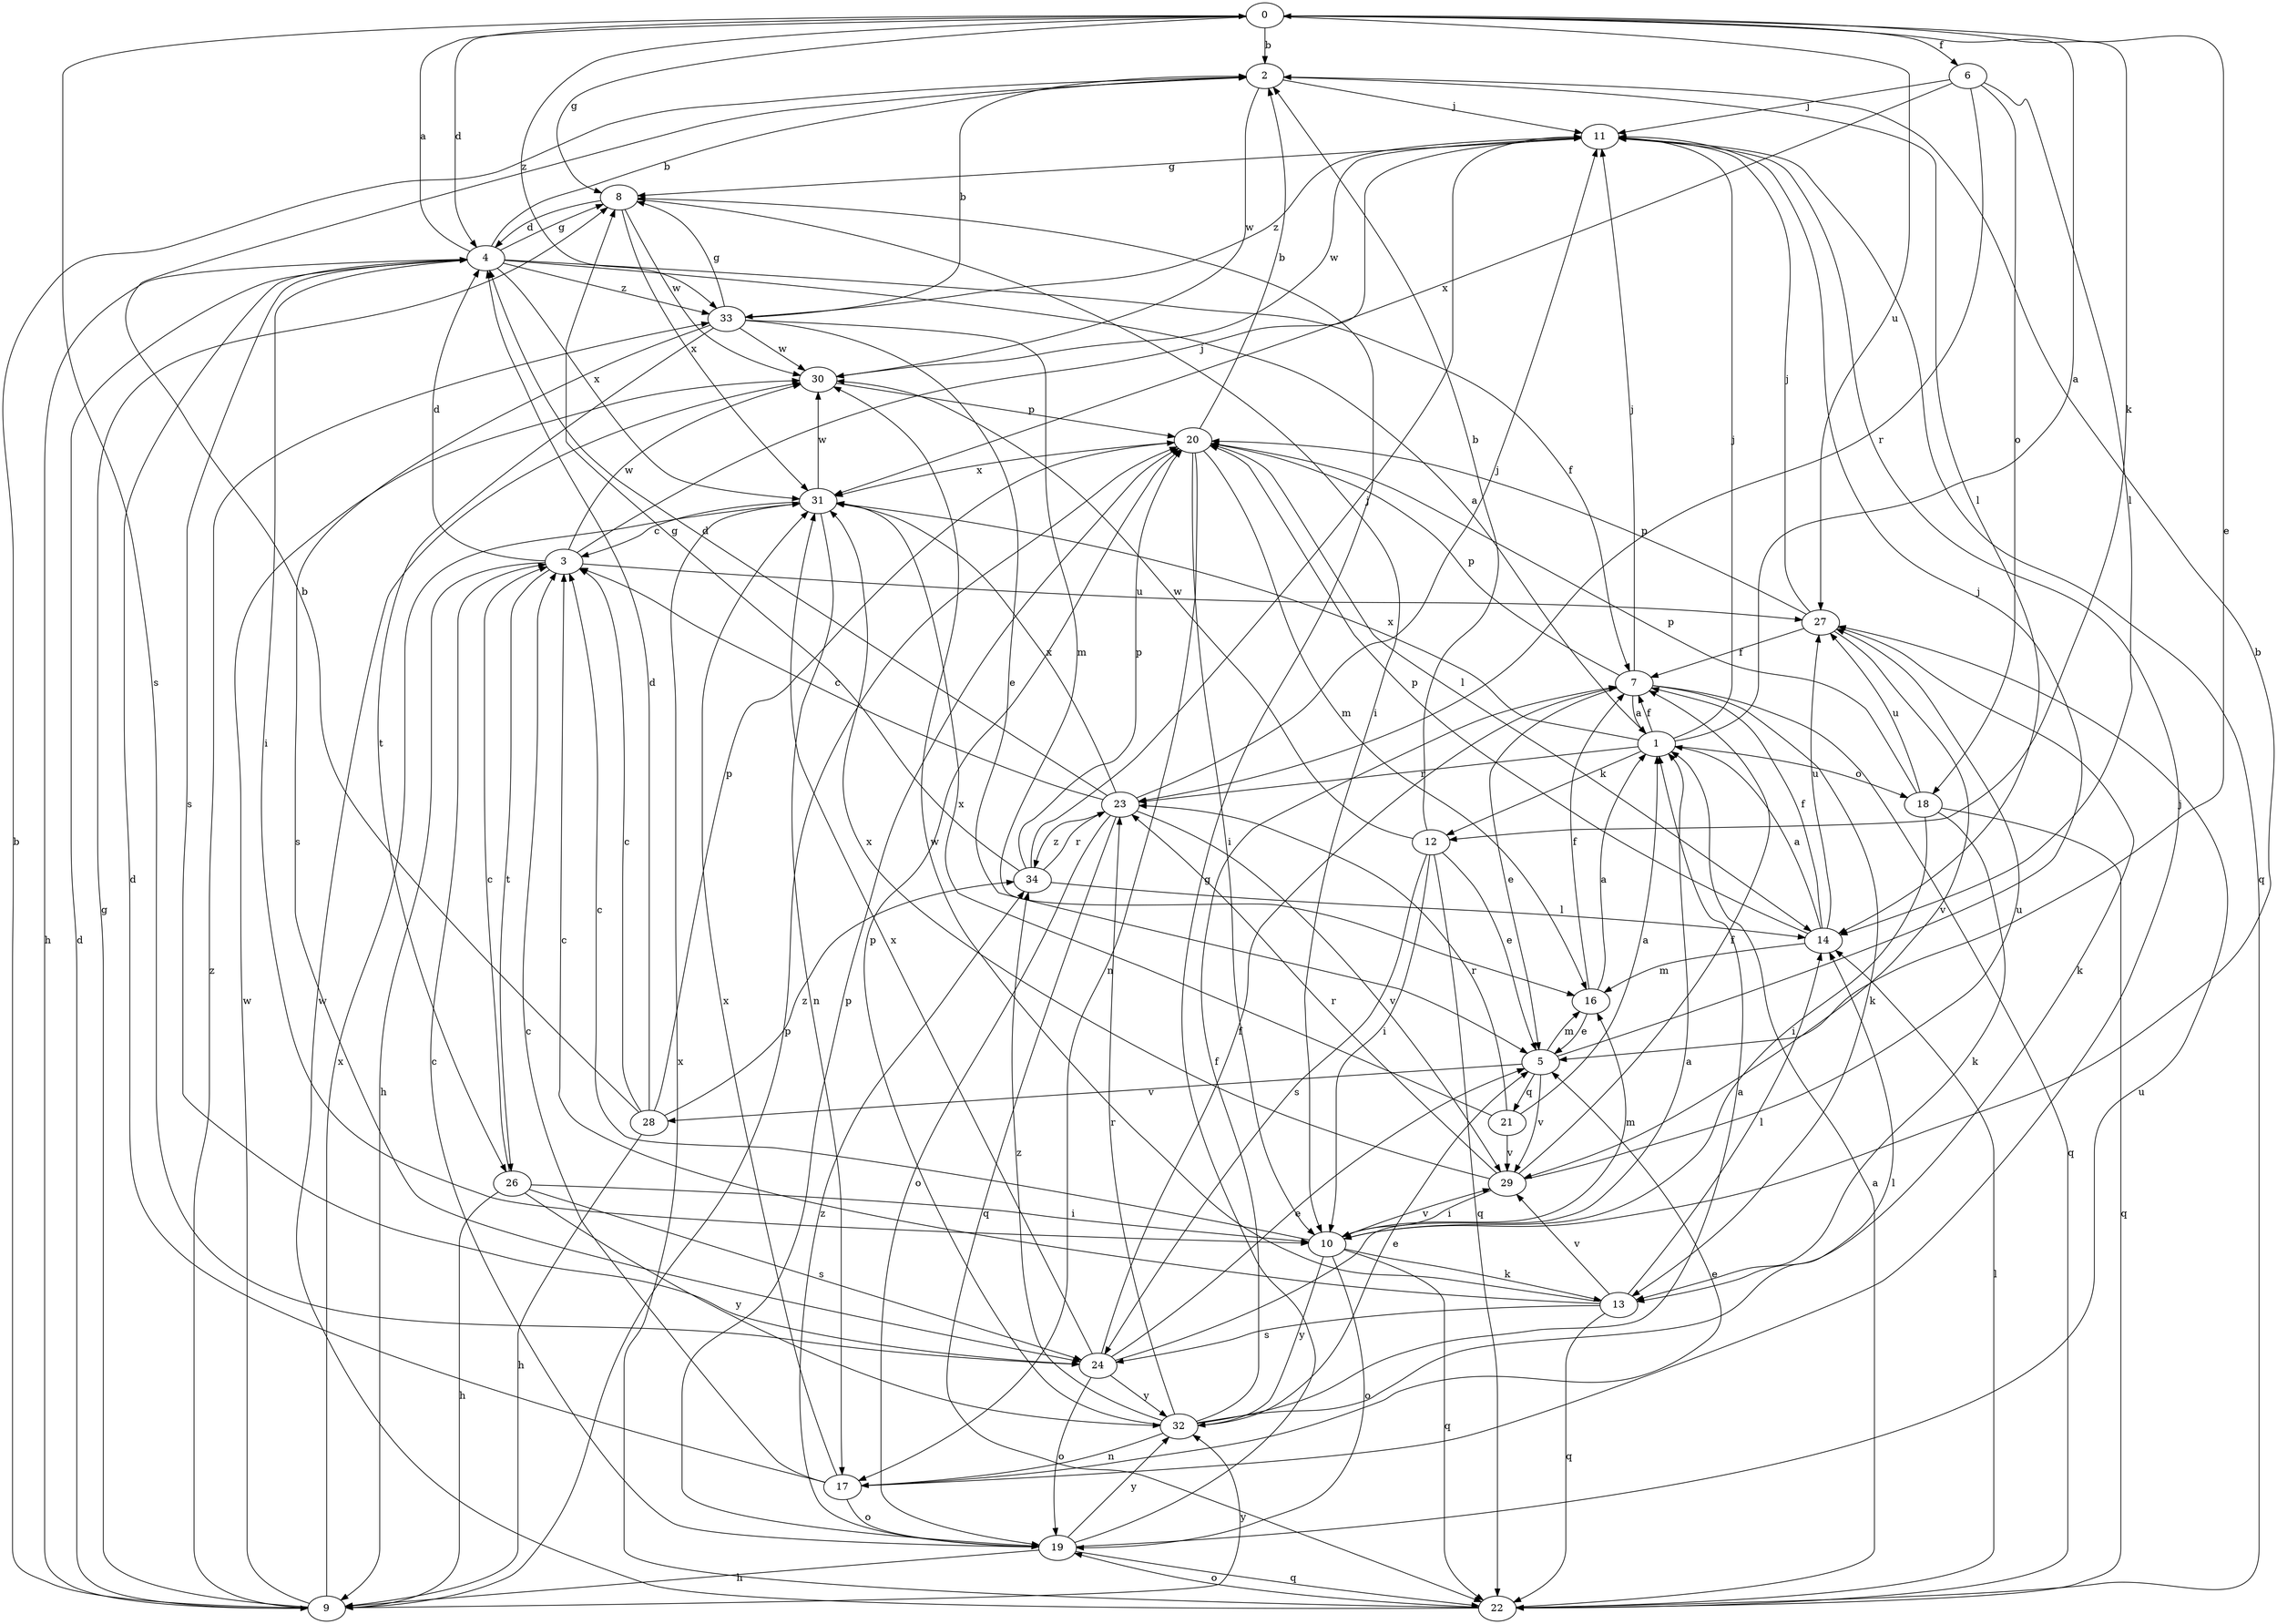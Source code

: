 strict digraph  {
0;
1;
2;
3;
4;
5;
6;
7;
8;
9;
10;
11;
12;
13;
14;
16;
17;
18;
19;
20;
21;
22;
23;
24;
26;
27;
28;
29;
30;
31;
32;
33;
34;
0 -> 2  [label=b];
0 -> 4  [label=d];
0 -> 5  [label=e];
0 -> 6  [label=f];
0 -> 8  [label=g];
0 -> 12  [label=k];
0 -> 24  [label=s];
0 -> 27  [label=u];
0 -> 33  [label=z];
1 -> 0  [label=a];
1 -> 7  [label=f];
1 -> 11  [label=j];
1 -> 12  [label=k];
1 -> 18  [label=o];
1 -> 23  [label=r];
1 -> 31  [label=x];
2 -> 11  [label=j];
2 -> 14  [label=l];
2 -> 30  [label=w];
3 -> 4  [label=d];
3 -> 9  [label=h];
3 -> 11  [label=j];
3 -> 26  [label=t];
3 -> 27  [label=u];
3 -> 30  [label=w];
4 -> 0  [label=a];
4 -> 1  [label=a];
4 -> 2  [label=b];
4 -> 7  [label=f];
4 -> 8  [label=g];
4 -> 9  [label=h];
4 -> 10  [label=i];
4 -> 24  [label=s];
4 -> 31  [label=x];
4 -> 33  [label=z];
5 -> 11  [label=j];
5 -> 16  [label=m];
5 -> 21  [label=q];
5 -> 28  [label=v];
5 -> 29  [label=v];
6 -> 11  [label=j];
6 -> 14  [label=l];
6 -> 18  [label=o];
6 -> 23  [label=r];
6 -> 31  [label=x];
7 -> 1  [label=a];
7 -> 5  [label=e];
7 -> 11  [label=j];
7 -> 13  [label=k];
7 -> 20  [label=p];
7 -> 22  [label=q];
8 -> 4  [label=d];
8 -> 10  [label=i];
8 -> 30  [label=w];
8 -> 31  [label=x];
9 -> 2  [label=b];
9 -> 4  [label=d];
9 -> 8  [label=g];
9 -> 20  [label=p];
9 -> 30  [label=w];
9 -> 31  [label=x];
9 -> 32  [label=y];
9 -> 33  [label=z];
10 -> 2  [label=b];
10 -> 3  [label=c];
10 -> 13  [label=k];
10 -> 16  [label=m];
10 -> 19  [label=o];
10 -> 22  [label=q];
10 -> 29  [label=v];
10 -> 32  [label=y];
11 -> 8  [label=g];
11 -> 22  [label=q];
11 -> 30  [label=w];
11 -> 33  [label=z];
12 -> 2  [label=b];
12 -> 5  [label=e];
12 -> 10  [label=i];
12 -> 22  [label=q];
12 -> 24  [label=s];
12 -> 30  [label=w];
13 -> 3  [label=c];
13 -> 14  [label=l];
13 -> 22  [label=q];
13 -> 24  [label=s];
13 -> 29  [label=v];
13 -> 30  [label=w];
14 -> 1  [label=a];
14 -> 7  [label=f];
14 -> 16  [label=m];
14 -> 20  [label=p];
14 -> 27  [label=u];
16 -> 1  [label=a];
16 -> 5  [label=e];
16 -> 7  [label=f];
17 -> 3  [label=c];
17 -> 4  [label=d];
17 -> 5  [label=e];
17 -> 11  [label=j];
17 -> 19  [label=o];
17 -> 31  [label=x];
18 -> 10  [label=i];
18 -> 13  [label=k];
18 -> 20  [label=p];
18 -> 22  [label=q];
18 -> 27  [label=u];
19 -> 3  [label=c];
19 -> 8  [label=g];
19 -> 9  [label=h];
19 -> 20  [label=p];
19 -> 22  [label=q];
19 -> 27  [label=u];
19 -> 32  [label=y];
19 -> 34  [label=z];
20 -> 2  [label=b];
20 -> 10  [label=i];
20 -> 14  [label=l];
20 -> 16  [label=m];
20 -> 17  [label=n];
20 -> 31  [label=x];
21 -> 1  [label=a];
21 -> 23  [label=r];
21 -> 29  [label=v];
21 -> 31  [label=x];
22 -> 1  [label=a];
22 -> 14  [label=l];
22 -> 19  [label=o];
22 -> 30  [label=w];
22 -> 31  [label=x];
23 -> 3  [label=c];
23 -> 4  [label=d];
23 -> 11  [label=j];
23 -> 19  [label=o];
23 -> 22  [label=q];
23 -> 29  [label=v];
23 -> 31  [label=x];
23 -> 34  [label=z];
24 -> 1  [label=a];
24 -> 5  [label=e];
24 -> 7  [label=f];
24 -> 19  [label=o];
24 -> 31  [label=x];
24 -> 32  [label=y];
26 -> 3  [label=c];
26 -> 9  [label=h];
26 -> 10  [label=i];
26 -> 24  [label=s];
26 -> 32  [label=y];
27 -> 7  [label=f];
27 -> 11  [label=j];
27 -> 13  [label=k];
27 -> 20  [label=p];
27 -> 29  [label=v];
28 -> 2  [label=b];
28 -> 3  [label=c];
28 -> 4  [label=d];
28 -> 9  [label=h];
28 -> 20  [label=p];
28 -> 34  [label=z];
29 -> 7  [label=f];
29 -> 10  [label=i];
29 -> 23  [label=r];
29 -> 27  [label=u];
29 -> 31  [label=x];
30 -> 20  [label=p];
31 -> 3  [label=c];
31 -> 17  [label=n];
31 -> 30  [label=w];
32 -> 1  [label=a];
32 -> 5  [label=e];
32 -> 7  [label=f];
32 -> 14  [label=l];
32 -> 17  [label=n];
32 -> 20  [label=p];
32 -> 23  [label=r];
32 -> 34  [label=z];
33 -> 2  [label=b];
33 -> 5  [label=e];
33 -> 8  [label=g];
33 -> 16  [label=m];
33 -> 24  [label=s];
33 -> 26  [label=t];
33 -> 30  [label=w];
34 -> 8  [label=g];
34 -> 11  [label=j];
34 -> 14  [label=l];
34 -> 20  [label=p];
34 -> 23  [label=r];
}
